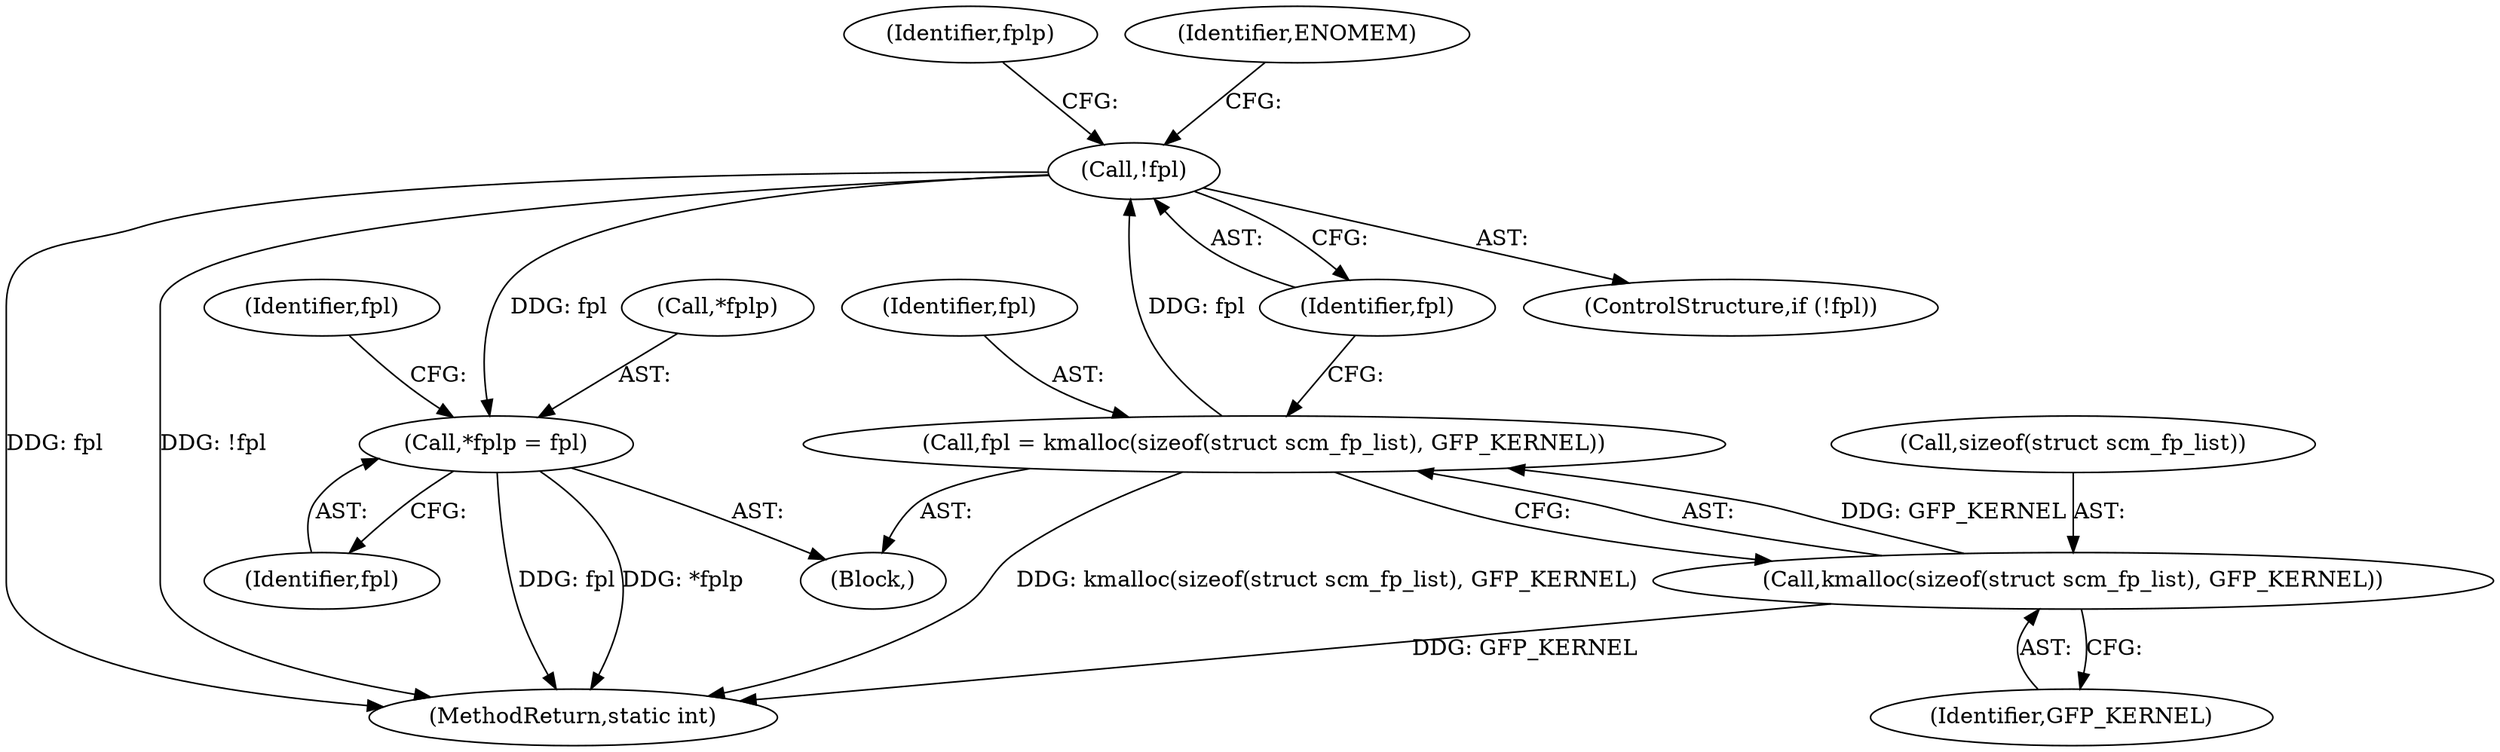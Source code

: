 digraph "0_linux_415e3d3e90ce9e18727e8843ae343eda5a58fad6_0@pointer" {
"1000161" [label="(Call,*fplp = fpl)"];
"1000156" [label="(Call,!fpl)"];
"1000149" [label="(Call,fpl = kmalloc(sizeof(struct scm_fp_list), GFP_KERNEL))"];
"1000151" [label="(Call,kmalloc(sizeof(struct scm_fp_list), GFP_KERNEL))"];
"1000154" [label="(Identifier,GFP_KERNEL)"];
"1000155" [label="(ControlStructure,if (!fpl))"];
"1000157" [label="(Identifier,fpl)"];
"1000152" [label="(Call,sizeof(struct scm_fp_list))"];
"1000162" [label="(Call,*fplp)"];
"1000150" [label="(Identifier,fpl)"];
"1000255" [label="(MethodReturn,static int)"];
"1000161" [label="(Call,*fplp = fpl)"];
"1000156" [label="(Call,!fpl)"];
"1000164" [label="(Identifier,fpl)"];
"1000163" [label="(Identifier,fplp)"];
"1000149" [label="(Call,fpl = kmalloc(sizeof(struct scm_fp_list), GFP_KERNEL))"];
"1000151" [label="(Call,kmalloc(sizeof(struct scm_fp_list), GFP_KERNEL))"];
"1000148" [label="(Block,)"];
"1000160" [label="(Identifier,ENOMEM)"];
"1000167" [label="(Identifier,fpl)"];
"1000161" -> "1000148"  [label="AST: "];
"1000161" -> "1000164"  [label="CFG: "];
"1000162" -> "1000161"  [label="AST: "];
"1000164" -> "1000161"  [label="AST: "];
"1000167" -> "1000161"  [label="CFG: "];
"1000161" -> "1000255"  [label="DDG: fpl"];
"1000161" -> "1000255"  [label="DDG: *fplp"];
"1000156" -> "1000161"  [label="DDG: fpl"];
"1000156" -> "1000155"  [label="AST: "];
"1000156" -> "1000157"  [label="CFG: "];
"1000157" -> "1000156"  [label="AST: "];
"1000160" -> "1000156"  [label="CFG: "];
"1000163" -> "1000156"  [label="CFG: "];
"1000156" -> "1000255"  [label="DDG: fpl"];
"1000156" -> "1000255"  [label="DDG: !fpl"];
"1000149" -> "1000156"  [label="DDG: fpl"];
"1000149" -> "1000148"  [label="AST: "];
"1000149" -> "1000151"  [label="CFG: "];
"1000150" -> "1000149"  [label="AST: "];
"1000151" -> "1000149"  [label="AST: "];
"1000157" -> "1000149"  [label="CFG: "];
"1000149" -> "1000255"  [label="DDG: kmalloc(sizeof(struct scm_fp_list), GFP_KERNEL)"];
"1000151" -> "1000149"  [label="DDG: GFP_KERNEL"];
"1000151" -> "1000154"  [label="CFG: "];
"1000152" -> "1000151"  [label="AST: "];
"1000154" -> "1000151"  [label="AST: "];
"1000151" -> "1000255"  [label="DDG: GFP_KERNEL"];
}
